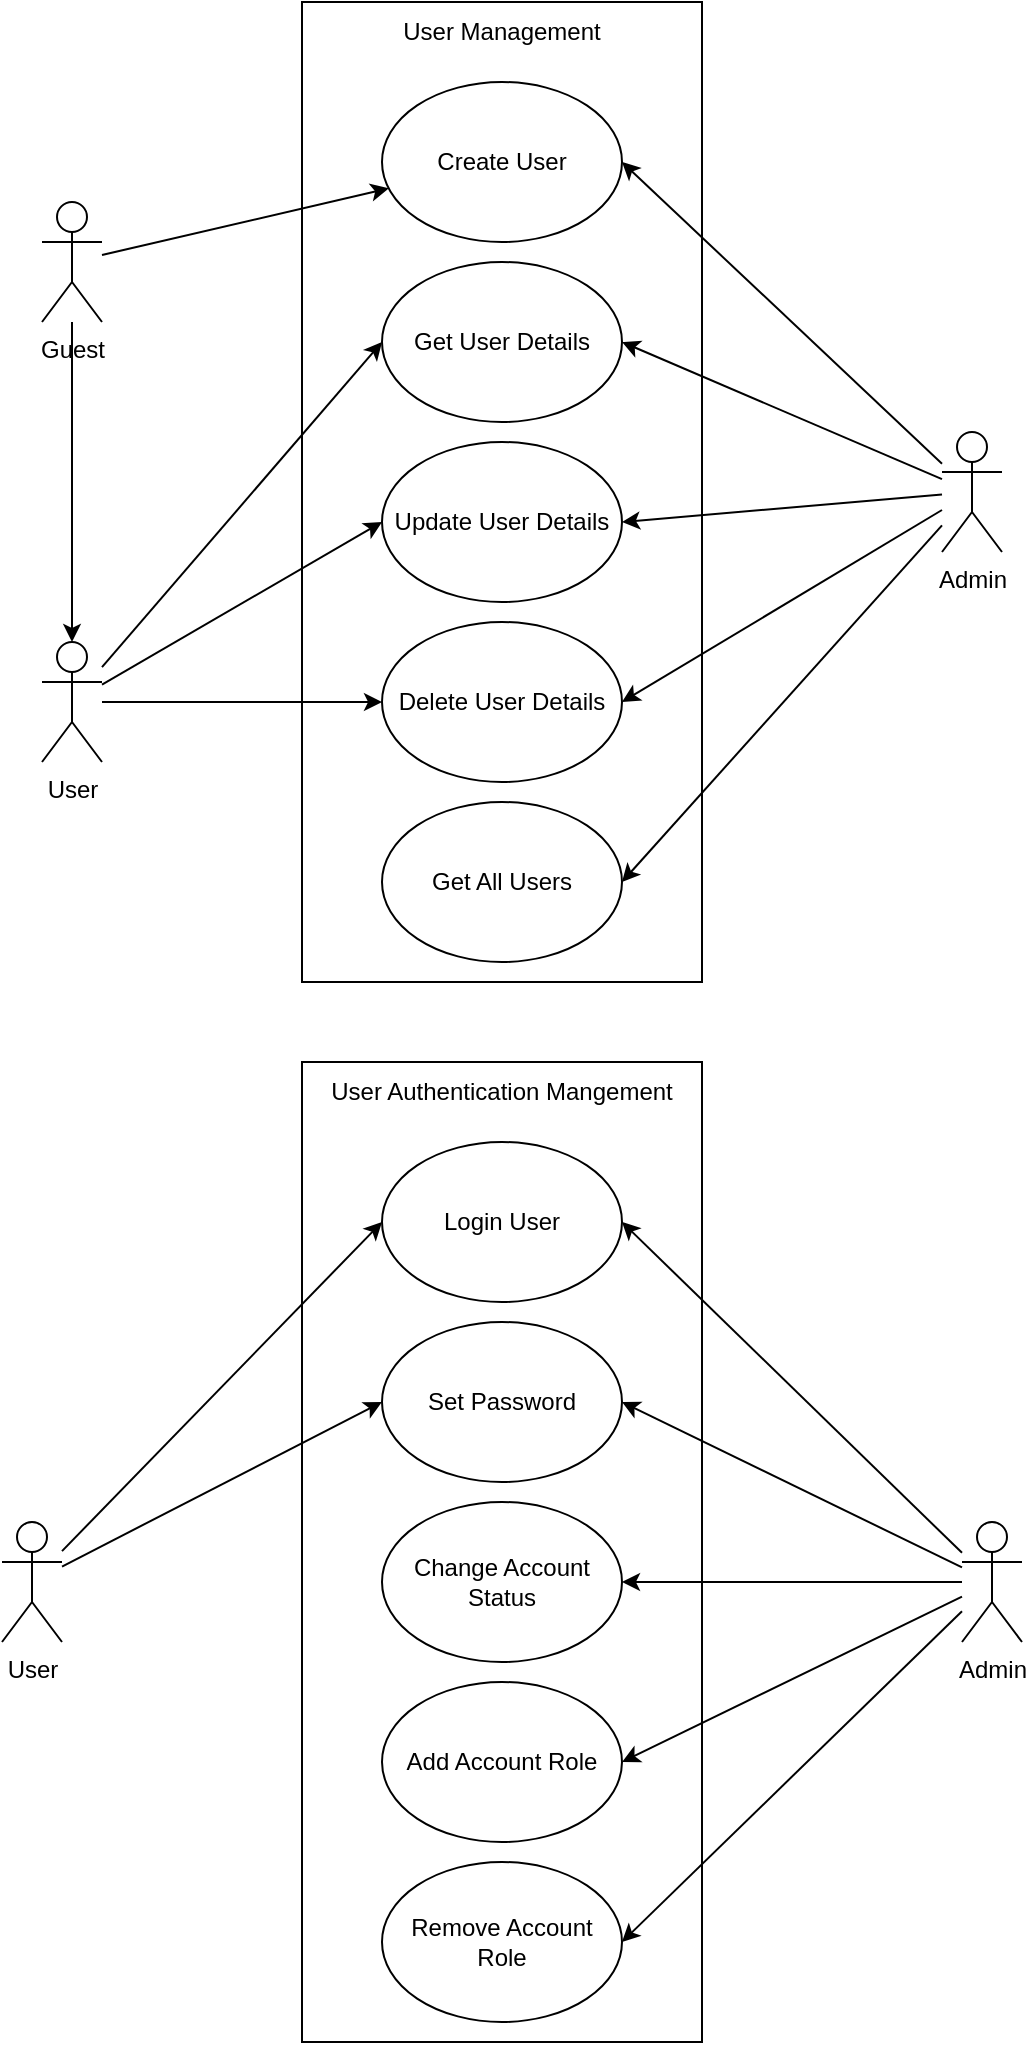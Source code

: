 <mxfile>
    <diagram id="dcSURt6VymhJSmOA3eO-" name="Page-1">
        <mxGraphModel dx="2004" dy="1126" grid="1" gridSize="10" guides="1" tooltips="1" connect="1" arrows="1" fold="1" page="1" pageScale="1" pageWidth="850" pageHeight="1100" math="0" shadow="0">
            <root>
                <mxCell id="0"/>
                <mxCell id="1" parent="0"/>
                <mxCell id="39" value="" style="group" vertex="1" connectable="0" parent="1">
                    <mxGeometry x="170" y="140" width="480" height="490" as="geometry"/>
                </mxCell>
                <mxCell id="4" value="Create User" style="ellipse;whiteSpace=wrap;html=1;" vertex="1" parent="39">
                    <mxGeometry x="170" y="40" width="120" height="80" as="geometry"/>
                </mxCell>
                <mxCell id="5" value="Get User Details" style="ellipse;whiteSpace=wrap;html=1;" vertex="1" parent="39">
                    <mxGeometry x="170" y="130" width="120" height="80" as="geometry"/>
                </mxCell>
                <mxCell id="6" value="Update User Details" style="ellipse;whiteSpace=wrap;html=1;" vertex="1" parent="39">
                    <mxGeometry x="170" y="220" width="120" height="80" as="geometry"/>
                </mxCell>
                <mxCell id="11" value="Create User" style="ellipse;whiteSpace=wrap;html=1;" vertex="1" parent="39">
                    <mxGeometry x="170" y="40" width="120" height="80" as="geometry"/>
                </mxCell>
                <mxCell id="12" value="Get User Details" style="ellipse;whiteSpace=wrap;html=1;" vertex="1" parent="39">
                    <mxGeometry x="170" y="130" width="120" height="80" as="geometry"/>
                </mxCell>
                <mxCell id="16" value="" style="group" vertex="1" connectable="0" parent="39">
                    <mxGeometry x="130" width="200" height="490" as="geometry"/>
                </mxCell>
                <mxCell id="20" value="" style="group" vertex="1" connectable="0" parent="16">
                    <mxGeometry width="200" height="490" as="geometry"/>
                </mxCell>
                <mxCell id="3" value="" style="rounded=0;whiteSpace=wrap;html=1;align=left;" vertex="1" parent="20">
                    <mxGeometry width="200" height="490" as="geometry"/>
                </mxCell>
                <mxCell id="8" value="Delete User Details" style="ellipse;whiteSpace=wrap;html=1;" vertex="1" parent="20">
                    <mxGeometry x="40" y="310" width="120" height="80" as="geometry"/>
                </mxCell>
                <mxCell id="9" value="Get All Users" style="ellipse;whiteSpace=wrap;html=1;" vertex="1" parent="20">
                    <mxGeometry x="40" y="400" width="120" height="80" as="geometry"/>
                </mxCell>
                <mxCell id="13" value="Create User" style="ellipse;whiteSpace=wrap;html=1;" vertex="1" parent="20">
                    <mxGeometry x="40" y="40" width="120" height="80" as="geometry"/>
                </mxCell>
                <mxCell id="14" value="Get User Details" style="ellipse;whiteSpace=wrap;html=1;" vertex="1" parent="20">
                    <mxGeometry x="40" y="130" width="120" height="80" as="geometry"/>
                </mxCell>
                <mxCell id="15" value="Update User Details" style="ellipse;whiteSpace=wrap;html=1;" vertex="1" parent="20">
                    <mxGeometry x="40" y="220" width="120" height="80" as="geometry"/>
                </mxCell>
                <mxCell id="17" value="User Management" style="text;html=1;strokeColor=none;fillColor=none;align=center;verticalAlign=middle;whiteSpace=wrap;rounded=0;" vertex="1" parent="20">
                    <mxGeometry width="200" height="30" as="geometry"/>
                </mxCell>
                <mxCell id="35" style="edgeStyle=none;html=1;" edge="1" parent="39" source="21" target="13">
                    <mxGeometry relative="1" as="geometry"/>
                </mxCell>
                <mxCell id="21" value="Guest" style="shape=umlActor;verticalLabelPosition=bottom;verticalAlign=top;html=1;outlineConnect=0;" vertex="1" parent="39">
                    <mxGeometry y="100" width="30" height="60" as="geometry"/>
                </mxCell>
                <mxCell id="29" style="edgeStyle=none;html=1;entryX=1;entryY=0.5;entryDx=0;entryDy=0;" edge="1" parent="39" source="24" target="13">
                    <mxGeometry relative="1" as="geometry"/>
                </mxCell>
                <mxCell id="30" style="edgeStyle=none;html=1;entryX=1;entryY=0.5;entryDx=0;entryDy=0;" edge="1" parent="39" source="24" target="14">
                    <mxGeometry relative="1" as="geometry"/>
                </mxCell>
                <mxCell id="32" style="edgeStyle=none;html=1;entryX=1;entryY=0.5;entryDx=0;entryDy=0;" edge="1" parent="39" source="24" target="15">
                    <mxGeometry relative="1" as="geometry"/>
                </mxCell>
                <mxCell id="33" style="edgeStyle=none;html=1;entryX=1;entryY=0.5;entryDx=0;entryDy=0;" edge="1" parent="39" source="24" target="8">
                    <mxGeometry relative="1" as="geometry"/>
                </mxCell>
                <mxCell id="34" style="edgeStyle=none;html=1;entryX=1;entryY=0.5;entryDx=0;entryDy=0;" edge="1" parent="39" source="24" target="9">
                    <mxGeometry relative="1" as="geometry"/>
                </mxCell>
                <mxCell id="24" value="Admin" style="shape=umlActor;verticalLabelPosition=bottom;verticalAlign=top;html=1;outlineConnect=0;" vertex="1" parent="39">
                    <mxGeometry x="450" y="215" width="30" height="60" as="geometry"/>
                </mxCell>
                <mxCell id="36" style="edgeStyle=none;html=1;entryX=0;entryY=0.5;entryDx=0;entryDy=0;" edge="1" parent="39" source="27" target="14">
                    <mxGeometry relative="1" as="geometry"/>
                </mxCell>
                <mxCell id="37" style="edgeStyle=none;html=1;entryX=0;entryY=0.5;entryDx=0;entryDy=0;" edge="1" parent="39" source="27" target="15">
                    <mxGeometry relative="1" as="geometry"/>
                </mxCell>
                <mxCell id="38" style="edgeStyle=none;html=1;entryX=0;entryY=0.5;entryDx=0;entryDy=0;" edge="1" parent="39" source="27" target="8">
                    <mxGeometry relative="1" as="geometry"/>
                </mxCell>
                <mxCell id="27" value="User" style="shape=umlActor;verticalLabelPosition=bottom;verticalAlign=top;html=1;outlineConnect=0;" vertex="1" parent="39">
                    <mxGeometry y="320" width="30" height="60" as="geometry"/>
                </mxCell>
                <mxCell id="28" value="" style="edgeStyle=none;html=1;" edge="1" parent="39" source="21" target="27">
                    <mxGeometry relative="1" as="geometry"/>
                </mxCell>
                <mxCell id="72" value="" style="group" vertex="1" connectable="0" parent="1">
                    <mxGeometry x="150" y="670" width="510" height="490" as="geometry"/>
                </mxCell>
                <mxCell id="41" value="" style="group" vertex="1" connectable="0" parent="72">
                    <mxGeometry x="150" width="200" height="490" as="geometry"/>
                </mxCell>
                <mxCell id="42" value="" style="group" vertex="1" connectable="0" parent="41">
                    <mxGeometry width="200" height="490" as="geometry"/>
                </mxCell>
                <mxCell id="43" value="" style="rounded=0;whiteSpace=wrap;html=1;align=left;" vertex="1" parent="42">
                    <mxGeometry width="200" height="490" as="geometry"/>
                </mxCell>
                <mxCell id="49" value="User Authentication Mangement" style="text;html=1;strokeColor=none;fillColor=none;align=center;verticalAlign=middle;whiteSpace=wrap;rounded=0;" vertex="1" parent="42">
                    <mxGeometry width="200" height="30" as="geometry"/>
                </mxCell>
                <mxCell id="54" value="Login User" style="ellipse;whiteSpace=wrap;html=1;" vertex="1" parent="42">
                    <mxGeometry x="40" y="40" width="120" height="80" as="geometry"/>
                </mxCell>
                <mxCell id="55" value="Set Password" style="ellipse;whiteSpace=wrap;html=1;" vertex="1" parent="42">
                    <mxGeometry x="40" y="130" width="120" height="80" as="geometry"/>
                </mxCell>
                <mxCell id="56" value="Change Account Status" style="ellipse;whiteSpace=wrap;html=1;" vertex="1" parent="42">
                    <mxGeometry x="40" y="220" width="120" height="80" as="geometry"/>
                </mxCell>
                <mxCell id="57" value="Add Account Role" style="ellipse;whiteSpace=wrap;html=1;" vertex="1" parent="42">
                    <mxGeometry x="40" y="310" width="120" height="80" as="geometry"/>
                </mxCell>
                <mxCell id="58" value="Remove Account Role" style="ellipse;whiteSpace=wrap;html=1;" vertex="1" parent="42">
                    <mxGeometry x="40" y="400" width="120" height="80" as="geometry"/>
                </mxCell>
                <mxCell id="64" style="edgeStyle=none;html=1;entryX=0;entryY=0.5;entryDx=0;entryDy=0;" edge="1" parent="72" source="59" target="54">
                    <mxGeometry relative="1" as="geometry"/>
                </mxCell>
                <mxCell id="65" style="edgeStyle=none;html=1;entryX=0;entryY=0.5;entryDx=0;entryDy=0;" edge="1" parent="72" source="59" target="55">
                    <mxGeometry relative="1" as="geometry"/>
                </mxCell>
                <mxCell id="59" value="User" style="shape=umlActor;verticalLabelPosition=bottom;verticalAlign=top;html=1;outlineConnect=0;" vertex="1" parent="72">
                    <mxGeometry y="230" width="30" height="60" as="geometry"/>
                </mxCell>
                <mxCell id="67" style="edgeStyle=none;html=1;entryX=1;entryY=0.5;entryDx=0;entryDy=0;" edge="1" parent="72" source="66" target="54">
                    <mxGeometry relative="1" as="geometry"/>
                </mxCell>
                <mxCell id="68" style="edgeStyle=none;html=1;entryX=1;entryY=0.5;entryDx=0;entryDy=0;" edge="1" parent="72" source="66" target="55">
                    <mxGeometry relative="1" as="geometry"/>
                </mxCell>
                <mxCell id="69" style="edgeStyle=none;html=1;entryX=1;entryY=0.5;entryDx=0;entryDy=0;" edge="1" parent="72" source="66" target="56">
                    <mxGeometry relative="1" as="geometry"/>
                </mxCell>
                <mxCell id="70" style="edgeStyle=none;html=1;entryX=1;entryY=0.5;entryDx=0;entryDy=0;" edge="1" parent="72" source="66" target="57">
                    <mxGeometry relative="1" as="geometry"/>
                </mxCell>
                <mxCell id="71" style="edgeStyle=none;html=1;entryX=1;entryY=0.5;entryDx=0;entryDy=0;" edge="1" parent="72" source="66" target="58">
                    <mxGeometry relative="1" as="geometry"/>
                </mxCell>
                <mxCell id="66" value="Admin" style="shape=umlActor;verticalLabelPosition=bottom;verticalAlign=top;html=1;outlineConnect=0;" vertex="1" parent="72">
                    <mxGeometry x="480" y="230" width="30" height="60" as="geometry"/>
                </mxCell>
            </root>
        </mxGraphModel>
    </diagram>
</mxfile>